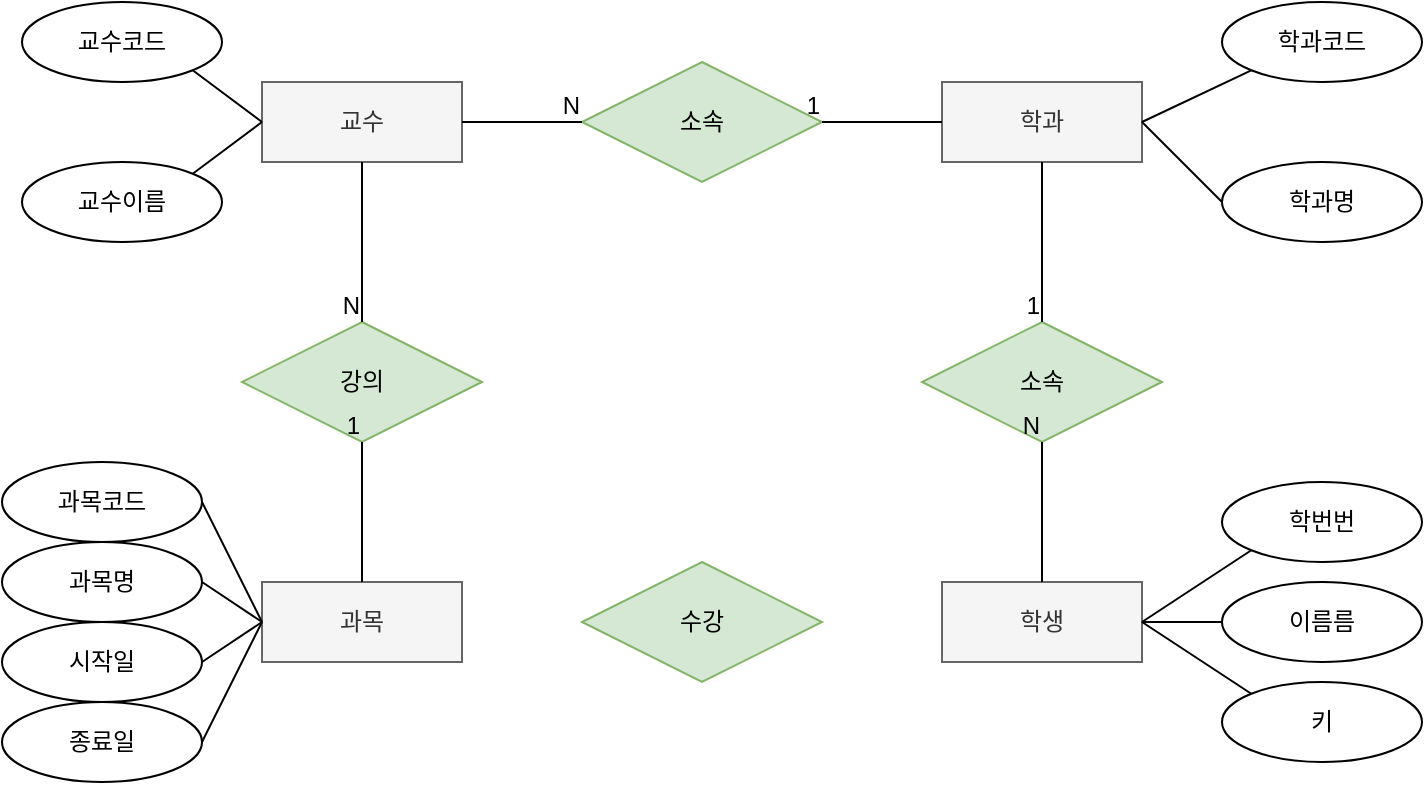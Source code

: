 <mxfile version="21.6.1" type="github">
  <diagram name="페이지-1" id="lgU6JezWXJ1oO80ETtaw">
    <mxGraphModel dx="1050" dy="573" grid="1" gridSize="10" guides="1" tooltips="1" connect="1" arrows="1" fold="1" page="1" pageScale="1" pageWidth="827" pageHeight="1169" math="0" shadow="0">
      <root>
        <mxCell id="0" />
        <mxCell id="1" parent="0" />
        <mxCell id="IHrv7bkPT0eM57G6KtFg-2" value="교수" style="whiteSpace=wrap;html=1;align=center;fillColor=#f5f5f5;fontColor=#333333;strokeColor=#666666;" parent="1" vertex="1">
          <mxGeometry x="140" y="150" width="100" height="40" as="geometry" />
        </mxCell>
        <mxCell id="IHrv7bkPT0eM57G6KtFg-3" value="학생" style="whiteSpace=wrap;html=1;align=center;fillColor=#f5f5f5;fontColor=#333333;strokeColor=#666666;" parent="1" vertex="1">
          <mxGeometry x="480" y="400" width="100" height="40" as="geometry" />
        </mxCell>
        <mxCell id="IHrv7bkPT0eM57G6KtFg-15" value="학과" style="whiteSpace=wrap;html=1;align=center;fillColor=#f5f5f5;fontColor=#333333;strokeColor=#666666;" parent="1" vertex="1">
          <mxGeometry x="480" y="150" width="100" height="40" as="geometry" />
        </mxCell>
        <mxCell id="IHrv7bkPT0eM57G6KtFg-17" value="과목" style="whiteSpace=wrap;html=1;align=center;fillColor=#f5f5f5;fontColor=#333333;strokeColor=#666666;" parent="1" vertex="1">
          <mxGeometry x="140" y="400" width="100" height="40" as="geometry" />
        </mxCell>
        <mxCell id="7DZRkZN7UZddakId5Wrm-2" value="수강" style="shape=rhombus;perimeter=rhombusPerimeter;whiteSpace=wrap;html=1;align=center;fillColor=#d5e8d4;strokeColor=#82b366;" vertex="1" parent="1">
          <mxGeometry x="300" y="390" width="120" height="60" as="geometry" />
        </mxCell>
        <mxCell id="7DZRkZN7UZddakId5Wrm-3" value="소속" style="shape=rhombus;perimeter=rhombusPerimeter;whiteSpace=wrap;html=1;align=center;fillColor=#d5e8d4;strokeColor=#82b366;" vertex="1" parent="1">
          <mxGeometry x="470" y="270" width="120" height="60" as="geometry" />
        </mxCell>
        <mxCell id="7DZRkZN7UZddakId5Wrm-4" value="소속" style="shape=rhombus;perimeter=rhombusPerimeter;whiteSpace=wrap;html=1;align=center;fillColor=#d5e8d4;strokeColor=#82b366;" vertex="1" parent="1">
          <mxGeometry x="300" y="140" width="120" height="60" as="geometry" />
        </mxCell>
        <mxCell id="7DZRkZN7UZddakId5Wrm-5" value="강의" style="shape=rhombus;perimeter=rhombusPerimeter;whiteSpace=wrap;html=1;align=center;fillColor=#d5e8d4;strokeColor=#82b366;" vertex="1" parent="1">
          <mxGeometry x="130" y="270" width="120" height="60" as="geometry" />
        </mxCell>
        <mxCell id="7DZRkZN7UZddakId5Wrm-6" value="교수이름" style="ellipse;whiteSpace=wrap;html=1;align=center;" vertex="1" parent="1">
          <mxGeometry x="20" y="190" width="100" height="40" as="geometry" />
        </mxCell>
        <mxCell id="7DZRkZN7UZddakId5Wrm-7" value="교수코드" style="ellipse;whiteSpace=wrap;html=1;align=center;" vertex="1" parent="1">
          <mxGeometry x="20" y="110" width="100" height="40" as="geometry" />
        </mxCell>
        <mxCell id="7DZRkZN7UZddakId5Wrm-8" value="종료일" style="ellipse;whiteSpace=wrap;html=1;align=center;" vertex="1" parent="1">
          <mxGeometry x="10" y="460" width="100" height="40" as="geometry" />
        </mxCell>
        <mxCell id="7DZRkZN7UZddakId5Wrm-9" value="시작일" style="ellipse;whiteSpace=wrap;html=1;align=center;" vertex="1" parent="1">
          <mxGeometry x="10" y="420" width="100" height="40" as="geometry" />
        </mxCell>
        <mxCell id="7DZRkZN7UZddakId5Wrm-10" value="과목명" style="ellipse;whiteSpace=wrap;html=1;align=center;" vertex="1" parent="1">
          <mxGeometry x="10" y="380" width="100" height="40" as="geometry" />
        </mxCell>
        <mxCell id="7DZRkZN7UZddakId5Wrm-11" value="과목코드" style="ellipse;whiteSpace=wrap;html=1;align=center;" vertex="1" parent="1">
          <mxGeometry x="10" y="340" width="100" height="40" as="geometry" />
        </mxCell>
        <mxCell id="7DZRkZN7UZddakId5Wrm-12" value="키" style="ellipse;whiteSpace=wrap;html=1;align=center;" vertex="1" parent="1">
          <mxGeometry x="620" y="450" width="100" height="40" as="geometry" />
        </mxCell>
        <mxCell id="7DZRkZN7UZddakId5Wrm-13" value="이름름" style="ellipse;whiteSpace=wrap;html=1;align=center;" vertex="1" parent="1">
          <mxGeometry x="620" y="400" width="100" height="40" as="geometry" />
        </mxCell>
        <mxCell id="7DZRkZN7UZddakId5Wrm-14" value="학번번" style="ellipse;whiteSpace=wrap;html=1;align=center;" vertex="1" parent="1">
          <mxGeometry x="620" y="350" width="100" height="40" as="geometry" />
        </mxCell>
        <mxCell id="7DZRkZN7UZddakId5Wrm-15" value="학과명" style="ellipse;whiteSpace=wrap;html=1;align=center;" vertex="1" parent="1">
          <mxGeometry x="620" y="190" width="100" height="40" as="geometry" />
        </mxCell>
        <mxCell id="7DZRkZN7UZddakId5Wrm-16" value="학과코드" style="ellipse;whiteSpace=wrap;html=1;align=center;" vertex="1" parent="1">
          <mxGeometry x="620" y="110" width="100" height="40" as="geometry" />
        </mxCell>
        <mxCell id="7DZRkZN7UZddakId5Wrm-17" value="" style="endArrow=none;html=1;rounded=0;exitX=1;exitY=0.5;exitDx=0;exitDy=0;entryX=0;entryY=0.5;entryDx=0;entryDy=0;" edge="1" parent="1" source="7DZRkZN7UZddakId5Wrm-11" target="IHrv7bkPT0eM57G6KtFg-17">
          <mxGeometry relative="1" as="geometry">
            <mxPoint x="430" y="300" as="sourcePoint" />
            <mxPoint x="590" y="300" as="targetPoint" />
          </mxGeometry>
        </mxCell>
        <mxCell id="7DZRkZN7UZddakId5Wrm-18" value="" style="endArrow=none;html=1;rounded=0;exitX=1;exitY=0.5;exitDx=0;exitDy=0;entryX=0;entryY=0.5;entryDx=0;entryDy=0;" edge="1" parent="1" source="7DZRkZN7UZddakId5Wrm-10" target="IHrv7bkPT0eM57G6KtFg-17">
          <mxGeometry relative="1" as="geometry">
            <mxPoint x="430" y="300" as="sourcePoint" />
            <mxPoint x="590" y="300" as="targetPoint" />
          </mxGeometry>
        </mxCell>
        <mxCell id="7DZRkZN7UZddakId5Wrm-20" value="" style="endArrow=none;html=1;rounded=0;exitX=1;exitY=0.5;exitDx=0;exitDy=0;entryX=0;entryY=0.5;entryDx=0;entryDy=0;" edge="1" parent="1" source="7DZRkZN7UZddakId5Wrm-9" target="IHrv7bkPT0eM57G6KtFg-17">
          <mxGeometry relative="1" as="geometry">
            <mxPoint x="130" y="420" as="sourcePoint" />
            <mxPoint x="120" y="420" as="targetPoint" />
          </mxGeometry>
        </mxCell>
        <mxCell id="7DZRkZN7UZddakId5Wrm-21" value="" style="endArrow=none;html=1;rounded=0;exitX=1;exitY=0.5;exitDx=0;exitDy=0;entryX=0;entryY=0.5;entryDx=0;entryDy=0;" edge="1" parent="1" source="7DZRkZN7UZddakId5Wrm-8" target="IHrv7bkPT0eM57G6KtFg-17">
          <mxGeometry relative="1" as="geometry">
            <mxPoint x="120" y="450" as="sourcePoint" />
            <mxPoint x="150" y="430" as="targetPoint" />
          </mxGeometry>
        </mxCell>
        <mxCell id="7DZRkZN7UZddakId5Wrm-22" value="" style="endArrow=none;html=1;rounded=0;entryX=0;entryY=0.5;entryDx=0;entryDy=0;exitX=1;exitY=1;exitDx=0;exitDy=0;" edge="1" parent="1" source="7DZRkZN7UZddakId5Wrm-7" target="IHrv7bkPT0eM57G6KtFg-2">
          <mxGeometry relative="1" as="geometry">
            <mxPoint x="120" y="140" as="sourcePoint" />
            <mxPoint x="590" y="300" as="targetPoint" />
          </mxGeometry>
        </mxCell>
        <mxCell id="7DZRkZN7UZddakId5Wrm-23" value="" style="endArrow=none;html=1;rounded=0;exitX=1;exitY=0;exitDx=0;exitDy=0;entryX=0;entryY=0.5;entryDx=0;entryDy=0;" edge="1" parent="1" source="7DZRkZN7UZddakId5Wrm-6" target="IHrv7bkPT0eM57G6KtFg-2">
          <mxGeometry relative="1" as="geometry">
            <mxPoint x="130" y="460" as="sourcePoint" />
            <mxPoint x="160" y="440" as="targetPoint" />
          </mxGeometry>
        </mxCell>
        <mxCell id="7DZRkZN7UZddakId5Wrm-24" value="" style="endArrow=none;html=1;rounded=0;exitX=1;exitY=0.5;exitDx=0;exitDy=0;entryX=0;entryY=1;entryDx=0;entryDy=0;" edge="1" parent="1" source="IHrv7bkPT0eM57G6KtFg-15" target="7DZRkZN7UZddakId5Wrm-16">
          <mxGeometry relative="1" as="geometry">
            <mxPoint x="430" y="300" as="sourcePoint" />
            <mxPoint x="590" y="300" as="targetPoint" />
          </mxGeometry>
        </mxCell>
        <mxCell id="7DZRkZN7UZddakId5Wrm-25" value="" style="endArrow=none;html=1;rounded=0;exitX=1;exitY=0.5;exitDx=0;exitDy=0;entryX=0;entryY=0.5;entryDx=0;entryDy=0;" edge="1" parent="1" source="IHrv7bkPT0eM57G6KtFg-15" target="7DZRkZN7UZddakId5Wrm-15">
          <mxGeometry relative="1" as="geometry">
            <mxPoint x="590" y="190" as="sourcePoint" />
            <mxPoint x="645" y="164" as="targetPoint" />
          </mxGeometry>
        </mxCell>
        <mxCell id="7DZRkZN7UZddakId5Wrm-26" value="" style="endArrow=none;html=1;rounded=0;exitX=1;exitY=0.5;exitDx=0;exitDy=0;entryX=0;entryY=1;entryDx=0;entryDy=0;" edge="1" parent="1" source="IHrv7bkPT0eM57G6KtFg-3" target="7DZRkZN7UZddakId5Wrm-14">
          <mxGeometry relative="1" as="geometry">
            <mxPoint x="600" y="200" as="sourcePoint" />
            <mxPoint x="655" y="174" as="targetPoint" />
          </mxGeometry>
        </mxCell>
        <mxCell id="7DZRkZN7UZddakId5Wrm-27" value="" style="endArrow=none;html=1;rounded=0;exitX=1;exitY=0.5;exitDx=0;exitDy=0;entryX=0;entryY=0.5;entryDx=0;entryDy=0;" edge="1" parent="1" source="IHrv7bkPT0eM57G6KtFg-3" target="7DZRkZN7UZddakId5Wrm-13">
          <mxGeometry relative="1" as="geometry">
            <mxPoint x="610" y="210" as="sourcePoint" />
            <mxPoint x="665" y="184" as="targetPoint" />
          </mxGeometry>
        </mxCell>
        <mxCell id="7DZRkZN7UZddakId5Wrm-28" value="" style="endArrow=none;html=1;rounded=0;exitX=1;exitY=0.5;exitDx=0;exitDy=0;entryX=0;entryY=0;entryDx=0;entryDy=0;" edge="1" parent="1" source="IHrv7bkPT0eM57G6KtFg-3" target="7DZRkZN7UZddakId5Wrm-12">
          <mxGeometry relative="1" as="geometry">
            <mxPoint x="620" y="220" as="sourcePoint" />
            <mxPoint x="675" y="194" as="targetPoint" />
          </mxGeometry>
        </mxCell>
        <mxCell id="7DZRkZN7UZddakId5Wrm-29" value="" style="endArrow=none;html=1;rounded=0;entryX=1;entryY=0.5;entryDx=0;entryDy=0;exitX=0;exitY=0.5;exitDx=0;exitDy=0;" edge="1" parent="1" source="IHrv7bkPT0eM57G6KtFg-15" target="7DZRkZN7UZddakId5Wrm-4">
          <mxGeometry relative="1" as="geometry">
            <mxPoint x="430" y="300" as="sourcePoint" />
            <mxPoint x="590" y="300" as="targetPoint" />
          </mxGeometry>
        </mxCell>
        <mxCell id="7DZRkZN7UZddakId5Wrm-30" value="1" style="resizable=0;html=1;whiteSpace=wrap;align=right;verticalAlign=bottom;" connectable="0" vertex="1" parent="7DZRkZN7UZddakId5Wrm-29">
          <mxGeometry x="1" relative="1" as="geometry" />
        </mxCell>
        <mxCell id="7DZRkZN7UZddakId5Wrm-31" value="" style="endArrow=none;html=1;rounded=0;entryX=0;entryY=0.5;entryDx=0;entryDy=0;exitX=1;exitY=0.5;exitDx=0;exitDy=0;" edge="1" parent="1" source="IHrv7bkPT0eM57G6KtFg-2" target="7DZRkZN7UZddakId5Wrm-4">
          <mxGeometry relative="1" as="geometry">
            <mxPoint x="430" y="300" as="sourcePoint" />
            <mxPoint x="590" y="300" as="targetPoint" />
          </mxGeometry>
        </mxCell>
        <mxCell id="7DZRkZN7UZddakId5Wrm-32" value="N" style="resizable=0;html=1;whiteSpace=wrap;align=right;verticalAlign=bottom;" connectable="0" vertex="1" parent="7DZRkZN7UZddakId5Wrm-31">
          <mxGeometry x="1" relative="1" as="geometry" />
        </mxCell>
        <mxCell id="7DZRkZN7UZddakId5Wrm-33" value="" style="endArrow=none;html=1;rounded=0;entryX=0.5;entryY=1;entryDx=0;entryDy=0;exitX=0.5;exitY=0;exitDx=0;exitDy=0;" edge="1" parent="1" source="IHrv7bkPT0eM57G6KtFg-17" target="7DZRkZN7UZddakId5Wrm-5">
          <mxGeometry relative="1" as="geometry">
            <mxPoint x="430" y="300" as="sourcePoint" />
            <mxPoint x="590" y="300" as="targetPoint" />
          </mxGeometry>
        </mxCell>
        <mxCell id="7DZRkZN7UZddakId5Wrm-34" value="1" style="resizable=0;html=1;whiteSpace=wrap;align=right;verticalAlign=bottom;" connectable="0" vertex="1" parent="7DZRkZN7UZddakId5Wrm-33">
          <mxGeometry x="1" relative="1" as="geometry" />
        </mxCell>
        <mxCell id="7DZRkZN7UZddakId5Wrm-35" value="" style="endArrow=none;html=1;rounded=0;entryX=0.5;entryY=0;entryDx=0;entryDy=0;exitX=0.5;exitY=1;exitDx=0;exitDy=0;" edge="1" parent="1" source="IHrv7bkPT0eM57G6KtFg-2" target="7DZRkZN7UZddakId5Wrm-5">
          <mxGeometry relative="1" as="geometry">
            <mxPoint x="254" y="350" as="sourcePoint" />
            <mxPoint x="414" y="350" as="targetPoint" />
          </mxGeometry>
        </mxCell>
        <mxCell id="7DZRkZN7UZddakId5Wrm-36" value="N" style="resizable=0;html=1;whiteSpace=wrap;align=right;verticalAlign=bottom;" connectable="0" vertex="1" parent="7DZRkZN7UZddakId5Wrm-35">
          <mxGeometry x="1" relative="1" as="geometry" />
        </mxCell>
        <mxCell id="7DZRkZN7UZddakId5Wrm-42" value="" style="endArrow=none;html=1;rounded=0;exitX=0.5;exitY=1;exitDx=0;exitDy=0;entryX=0.5;entryY=0;entryDx=0;entryDy=0;" edge="1" parent="1" source="IHrv7bkPT0eM57G6KtFg-15" target="7DZRkZN7UZddakId5Wrm-3">
          <mxGeometry relative="1" as="geometry">
            <mxPoint x="430" y="300" as="sourcePoint" />
            <mxPoint x="590" y="300" as="targetPoint" />
          </mxGeometry>
        </mxCell>
        <mxCell id="7DZRkZN7UZddakId5Wrm-43" value="1" style="resizable=0;html=1;whiteSpace=wrap;align=right;verticalAlign=bottom;" connectable="0" vertex="1" parent="7DZRkZN7UZddakId5Wrm-42">
          <mxGeometry x="1" relative="1" as="geometry" />
        </mxCell>
        <mxCell id="7DZRkZN7UZddakId5Wrm-44" value="" style="endArrow=none;html=1;rounded=0;exitX=0.5;exitY=0;exitDx=0;exitDy=0;entryX=0.5;entryY=1;entryDx=0;entryDy=0;" edge="1" parent="1" source="IHrv7bkPT0eM57G6KtFg-3" target="7DZRkZN7UZddakId5Wrm-3">
          <mxGeometry relative="1" as="geometry">
            <mxPoint x="430" y="300" as="sourcePoint" />
            <mxPoint x="590" y="300" as="targetPoint" />
          </mxGeometry>
        </mxCell>
        <mxCell id="7DZRkZN7UZddakId5Wrm-45" value="N" style="resizable=0;html=1;whiteSpace=wrap;align=right;verticalAlign=bottom;" connectable="0" vertex="1" parent="7DZRkZN7UZddakId5Wrm-44">
          <mxGeometry x="1" relative="1" as="geometry" />
        </mxCell>
      </root>
    </mxGraphModel>
  </diagram>
</mxfile>
